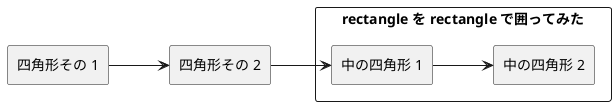 @startuml
left to right direction
rectangle "四角形その 1" as r1
rectangle "四角形その 2" as r2
rectangle "rectangle を rectangle で囲ってみた" {
	rectangle "中の四角形 1" as in1
	rectangle "中の四角形 2" as in2
}
r1 --> r2
r2 --> in1
in1 --> in2
@enduml
